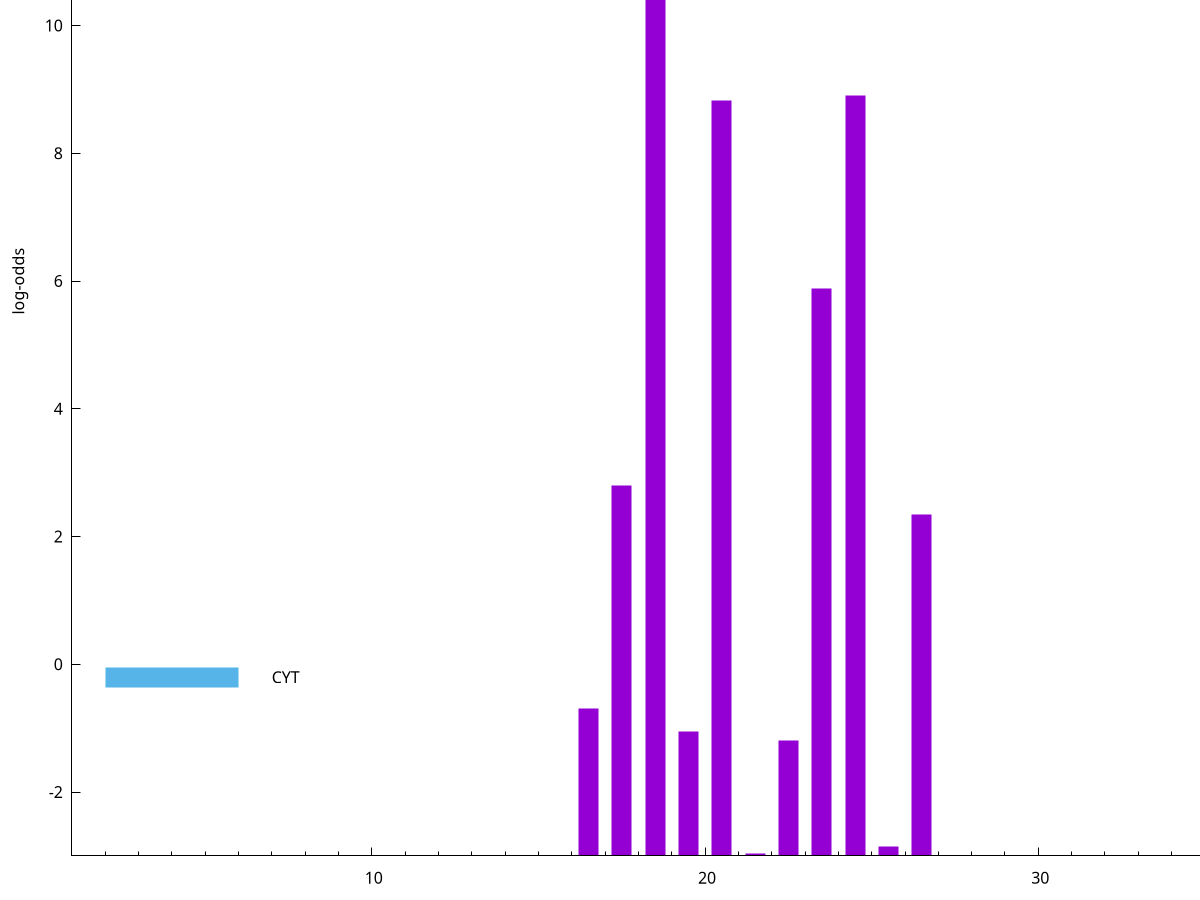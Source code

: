 set title "LipoP predictions for SRR4017925.gff"
set size 2., 1.4
set xrange [1:70] 
set mxtics 10
set yrange [-3:15]
set y2range [0:18]
set ylabel "log-odds"
set term postscript eps color solid "Helvetica" 30
set output "SRR4017925.gff24.eps"
set arrow from 2,14.27 to 6,14.27 nohead lt 1 lw 20
set label "SpI" at 7,14.27
set arrow from 2,-0.200913 to 6,-0.200913 nohead lt 3 lw 20
set label "CYT" at 7,-0.200913
set arrow from 2,14.27 to 6,14.27 nohead lt 1 lw 20
set label "SpI" at 7,14.27
# NOTE: The scores below are the log-odds scores with the threshold
# NOTE: subtracted (a hack to make gnuplot make the histogram all
# NOTE: look nice).
plot "-" axes x1y2 title "" with impulses lt 1 lw 20
18.500000 17.194700
24.500000 11.903210
20.500000 11.826280
23.500000 8.879820
17.500000 5.795160
26.500000 5.340100
16.500000 2.313111
19.500000 1.953080
22.500000 1.810510
25.500000 0.143110
21.500000 0.043280
e
exit
